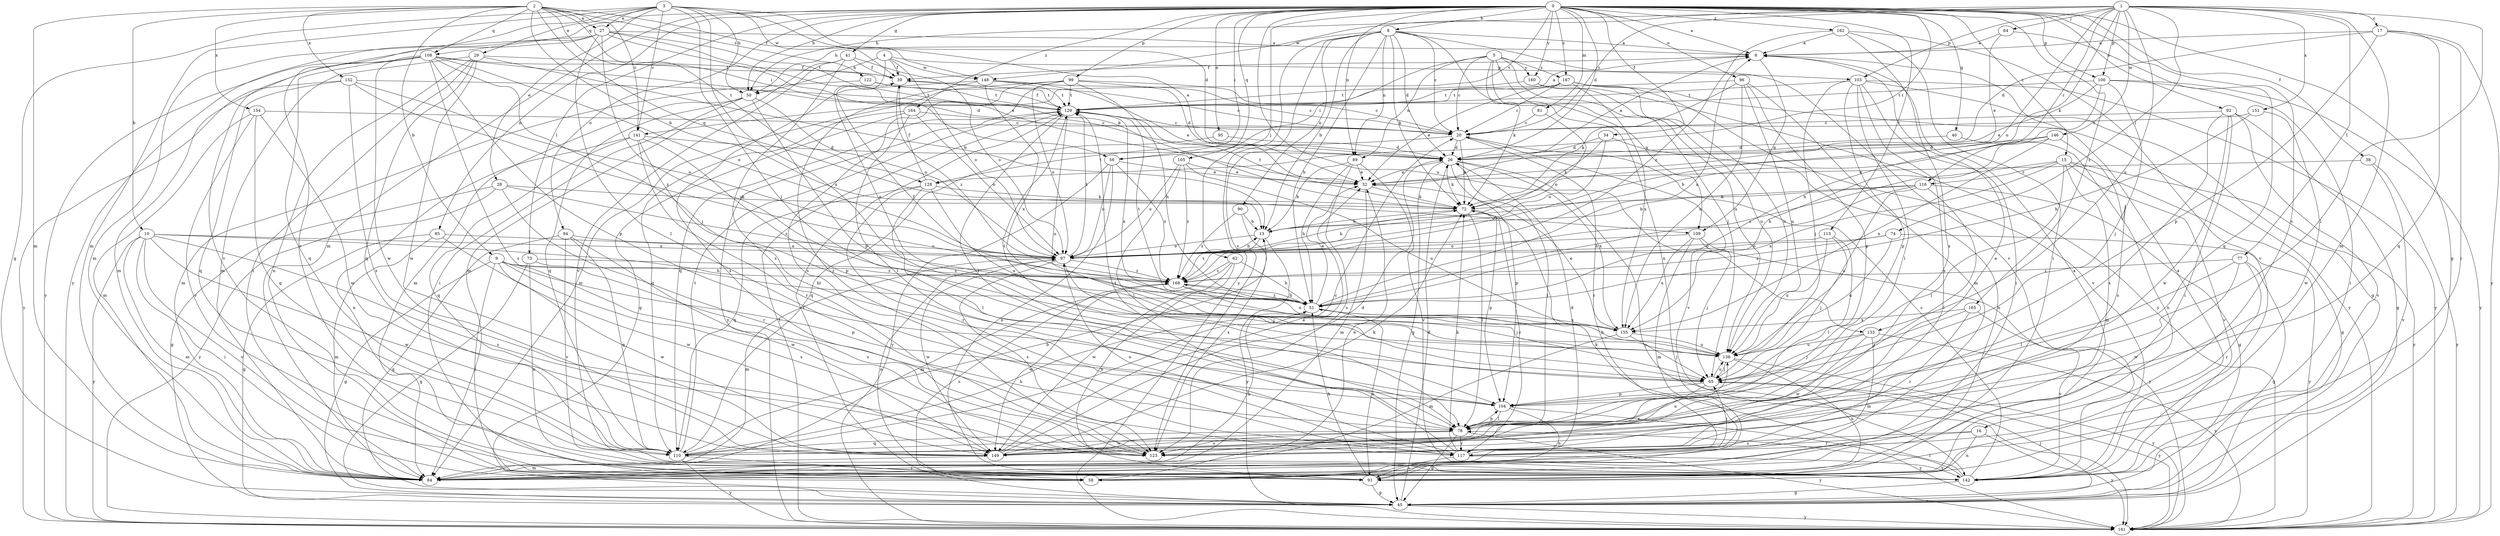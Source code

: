 strict digraph  {
0;
1;
2;
3;
4;
5;
6;
8;
9;
10;
13;
15;
16;
17;
20;
26;
27;
28;
29;
32;
34;
38;
39;
40;
41;
45;
50;
51;
56;
58;
62;
64;
65;
72;
73;
74;
77;
78;
81;
84;
85;
89;
90;
91;
92;
94;
95;
96;
97;
99;
100;
103;
104;
105;
108;
109;
110;
113;
116;
117;
122;
123;
128;
129;
133;
136;
141;
142;
146;
148;
149;
151;
152;
154;
155;
160;
161;
162;
164;
165;
167;
168;
0 -> 6  [label=a];
0 -> 8  [label=b];
0 -> 15  [label=c];
0 -> 16  [label=c];
0 -> 26  [label=d];
0 -> 34  [label=f];
0 -> 38  [label=f];
0 -> 40  [label=g];
0 -> 41  [label=g];
0 -> 45  [label=g];
0 -> 50  [label=h];
0 -> 56  [label=i];
0 -> 62  [label=j];
0 -> 73  [label=l];
0 -> 81  [label=m];
0 -> 84  [label=m];
0 -> 85  [label=n];
0 -> 89  [label=n];
0 -> 92  [label=o];
0 -> 94  [label=o];
0 -> 95  [label=o];
0 -> 96  [label=o];
0 -> 99  [label=p];
0 -> 100  [label=p];
0 -> 105  [label=q];
0 -> 108  [label=q];
0 -> 113  [label=r];
0 -> 128  [label=t];
0 -> 133  [label=u];
0 -> 141  [label=v];
0 -> 160  [label=y];
0 -> 162  [label=z];
0 -> 164  [label=z];
0 -> 165  [label=z];
0 -> 167  [label=z];
1 -> 17  [label=c];
1 -> 20  [label=c];
1 -> 50  [label=h];
1 -> 64  [label=j];
1 -> 72  [label=k];
1 -> 74  [label=l];
1 -> 77  [label=l];
1 -> 78  [label=l];
1 -> 84  [label=m];
1 -> 97  [label=o];
1 -> 100  [label=p];
1 -> 103  [label=p];
1 -> 116  [label=r];
1 -> 133  [label=u];
1 -> 146  [label=w];
1 -> 148  [label=w];
1 -> 151  [label=x];
2 -> 9  [label=b];
2 -> 10  [label=b];
2 -> 13  [label=b];
2 -> 27  [label=e];
2 -> 39  [label=f];
2 -> 56  [label=i];
2 -> 84  [label=m];
2 -> 108  [label=q];
2 -> 109  [label=q];
2 -> 122  [label=s];
2 -> 128  [label=t];
2 -> 141  [label=v];
2 -> 152  [label=x];
2 -> 154  [label=x];
3 -> 26  [label=d];
3 -> 27  [label=e];
3 -> 28  [label=e];
3 -> 29  [label=e];
3 -> 32  [label=e];
3 -> 45  [label=g];
3 -> 50  [label=h];
3 -> 65  [label=j];
3 -> 84  [label=m];
3 -> 136  [label=u];
3 -> 141  [label=v];
3 -> 142  [label=v];
3 -> 148  [label=w];
4 -> 39  [label=f];
4 -> 50  [label=h];
4 -> 97  [label=o];
4 -> 103  [label=p];
4 -> 148  [label=w];
4 -> 155  [label=x];
5 -> 20  [label=c];
5 -> 56  [label=i];
5 -> 65  [label=j];
5 -> 72  [label=k];
5 -> 89  [label=n];
5 -> 109  [label=q];
5 -> 136  [label=u];
5 -> 160  [label=y];
5 -> 167  [label=z];
6 -> 39  [label=f];
6 -> 109  [label=q];
8 -> 6  [label=a];
8 -> 13  [label=b];
8 -> 20  [label=c];
8 -> 26  [label=d];
8 -> 50  [label=h];
8 -> 51  [label=h];
8 -> 72  [label=k];
8 -> 89  [label=n];
8 -> 90  [label=n];
8 -> 91  [label=n];
8 -> 123  [label=s];
8 -> 142  [label=v];
8 -> 161  [label=y];
9 -> 45  [label=g];
9 -> 51  [label=h];
9 -> 58  [label=i];
9 -> 104  [label=p];
9 -> 123  [label=s];
9 -> 149  [label=w];
9 -> 168  [label=z];
10 -> 51  [label=h];
10 -> 58  [label=i];
10 -> 84  [label=m];
10 -> 97  [label=o];
10 -> 123  [label=s];
10 -> 142  [label=v];
10 -> 149  [label=w];
10 -> 161  [label=y];
13 -> 97  [label=o];
13 -> 161  [label=y];
13 -> 168  [label=z];
15 -> 45  [label=g];
15 -> 78  [label=l];
15 -> 84  [label=m];
15 -> 116  [label=r];
15 -> 142  [label=v];
15 -> 155  [label=x];
15 -> 161  [label=y];
15 -> 168  [label=z];
16 -> 91  [label=n];
16 -> 117  [label=r];
16 -> 123  [label=s];
16 -> 161  [label=y];
17 -> 6  [label=a];
17 -> 26  [label=d];
17 -> 58  [label=i];
17 -> 104  [label=p];
17 -> 110  [label=q];
17 -> 161  [label=y];
20 -> 26  [label=d];
20 -> 72  [label=k];
20 -> 117  [label=r];
20 -> 128  [label=t];
20 -> 142  [label=v];
26 -> 6  [label=a];
26 -> 32  [label=e];
26 -> 45  [label=g];
26 -> 72  [label=k];
26 -> 78  [label=l];
26 -> 104  [label=p];
26 -> 155  [label=x];
26 -> 161  [label=y];
27 -> 6  [label=a];
27 -> 32  [label=e];
27 -> 72  [label=k];
27 -> 78  [label=l];
27 -> 84  [label=m];
27 -> 129  [label=t];
27 -> 136  [label=u];
27 -> 142  [label=v];
27 -> 161  [label=y];
28 -> 45  [label=g];
28 -> 72  [label=k];
28 -> 117  [label=r];
28 -> 161  [label=y];
28 -> 168  [label=z];
29 -> 13  [label=b];
29 -> 39  [label=f];
29 -> 58  [label=i];
29 -> 84  [label=m];
29 -> 91  [label=n];
29 -> 110  [label=q];
29 -> 149  [label=w];
32 -> 72  [label=k];
32 -> 84  [label=m];
34 -> 26  [label=d];
34 -> 72  [label=k];
34 -> 91  [label=n];
34 -> 97  [label=o];
38 -> 32  [label=e];
38 -> 142  [label=v];
38 -> 161  [label=y];
39 -> 129  [label=t];
39 -> 168  [label=z];
40 -> 26  [label=d];
40 -> 91  [label=n];
41 -> 39  [label=f];
41 -> 84  [label=m];
41 -> 97  [label=o];
41 -> 123  [label=s];
41 -> 142  [label=v];
45 -> 26  [label=d];
45 -> 65  [label=j];
45 -> 129  [label=t];
45 -> 161  [label=y];
50 -> 58  [label=i];
50 -> 84  [label=m];
50 -> 97  [label=o];
50 -> 104  [label=p];
50 -> 110  [label=q];
51 -> 6  [label=a];
51 -> 32  [label=e];
51 -> 39  [label=f];
51 -> 91  [label=n];
51 -> 129  [label=t];
51 -> 155  [label=x];
51 -> 168  [label=z];
56 -> 32  [label=e];
56 -> 91  [label=n];
56 -> 97  [label=o];
56 -> 161  [label=y];
56 -> 168  [label=z];
58 -> 32  [label=e];
58 -> 168  [label=z];
62 -> 51  [label=h];
62 -> 84  [label=m];
62 -> 91  [label=n];
62 -> 149  [label=w];
62 -> 168  [label=z];
64 -> 6  [label=a];
64 -> 32  [label=e];
64 -> 110  [label=q];
65 -> 104  [label=p];
65 -> 123  [label=s];
65 -> 129  [label=t];
65 -> 136  [label=u];
65 -> 161  [label=y];
72 -> 13  [label=b];
72 -> 78  [label=l];
72 -> 104  [label=p];
72 -> 117  [label=r];
72 -> 129  [label=t];
73 -> 45  [label=g];
73 -> 91  [label=n];
73 -> 123  [label=s];
73 -> 168  [label=z];
74 -> 97  [label=o];
74 -> 136  [label=u];
74 -> 161  [label=y];
74 -> 168  [label=z];
77 -> 45  [label=g];
77 -> 78  [label=l];
77 -> 117  [label=r];
77 -> 149  [label=w];
77 -> 168  [label=z];
78 -> 45  [label=g];
78 -> 104  [label=p];
78 -> 110  [label=q];
78 -> 117  [label=r];
78 -> 123  [label=s];
78 -> 149  [label=w];
78 -> 161  [label=y];
81 -> 20  [label=c];
81 -> 97  [label=o];
84 -> 51  [label=h];
85 -> 45  [label=g];
85 -> 84  [label=m];
85 -> 97  [label=o];
85 -> 149  [label=w];
89 -> 13  [label=b];
89 -> 32  [label=e];
89 -> 51  [label=h];
89 -> 123  [label=s];
89 -> 142  [label=v];
90 -> 13  [label=b];
90 -> 123  [label=s];
90 -> 168  [label=z];
91 -> 6  [label=a];
91 -> 45  [label=g];
91 -> 51  [label=h];
91 -> 97  [label=o];
92 -> 20  [label=c];
92 -> 45  [label=g];
92 -> 58  [label=i];
92 -> 123  [label=s];
92 -> 142  [label=v];
92 -> 149  [label=w];
94 -> 45  [label=g];
94 -> 97  [label=o];
94 -> 110  [label=q];
94 -> 142  [label=v];
94 -> 149  [label=w];
95 -> 26  [label=d];
95 -> 110  [label=q];
96 -> 72  [label=k];
96 -> 84  [label=m];
96 -> 104  [label=p];
96 -> 129  [label=t];
96 -> 136  [label=u];
96 -> 155  [label=x];
97 -> 13  [label=b];
97 -> 65  [label=j];
97 -> 72  [label=k];
97 -> 84  [label=m];
97 -> 123  [label=s];
97 -> 129  [label=t];
97 -> 149  [label=w];
97 -> 168  [label=z];
99 -> 20  [label=c];
99 -> 26  [label=d];
99 -> 51  [label=h];
99 -> 84  [label=m];
99 -> 97  [label=o];
99 -> 110  [label=q];
99 -> 123  [label=s];
99 -> 129  [label=t];
100 -> 32  [label=e];
100 -> 51  [label=h];
100 -> 58  [label=i];
100 -> 65  [label=j];
100 -> 129  [label=t];
100 -> 161  [label=y];
103 -> 45  [label=g];
103 -> 58  [label=i];
103 -> 65  [label=j];
103 -> 78  [label=l];
103 -> 104  [label=p];
103 -> 123  [label=s];
103 -> 129  [label=t];
103 -> 161  [label=y];
104 -> 78  [label=l];
104 -> 91  [label=n];
104 -> 161  [label=y];
105 -> 32  [label=e];
105 -> 78  [label=l];
105 -> 97  [label=o];
105 -> 136  [label=u];
105 -> 168  [label=z];
108 -> 26  [label=d];
108 -> 39  [label=f];
108 -> 65  [label=j];
108 -> 84  [label=m];
108 -> 97  [label=o];
108 -> 104  [label=p];
108 -> 110  [label=q];
108 -> 123  [label=s];
108 -> 149  [label=w];
108 -> 161  [label=y];
109 -> 65  [label=j];
109 -> 84  [label=m];
109 -> 97  [label=o];
109 -> 155  [label=x];
109 -> 161  [label=y];
110 -> 13  [label=b];
110 -> 20  [label=c];
110 -> 51  [label=h];
110 -> 58  [label=i];
110 -> 129  [label=t];
110 -> 136  [label=u];
110 -> 161  [label=y];
113 -> 65  [label=j];
113 -> 78  [label=l];
113 -> 97  [label=o];
113 -> 136  [label=u];
116 -> 13  [label=b];
116 -> 45  [label=g];
116 -> 51  [label=h];
116 -> 72  [label=k];
116 -> 78  [label=l];
116 -> 136  [label=u];
117 -> 26  [label=d];
117 -> 65  [label=j];
117 -> 72  [label=k];
117 -> 91  [label=n];
117 -> 97  [label=o];
117 -> 129  [label=t];
117 -> 142  [label=v];
122 -> 20  [label=c];
122 -> 84  [label=m];
122 -> 129  [label=t];
128 -> 39  [label=f];
128 -> 72  [label=k];
128 -> 78  [label=l];
128 -> 110  [label=q];
128 -> 117  [label=r];
128 -> 136  [label=u];
129 -> 6  [label=a];
129 -> 20  [label=c];
129 -> 39  [label=f];
129 -> 78  [label=l];
129 -> 136  [label=u];
129 -> 155  [label=x];
129 -> 161  [label=y];
133 -> 65  [label=j];
133 -> 84  [label=m];
133 -> 136  [label=u];
133 -> 149  [label=w];
133 -> 161  [label=y];
136 -> 51  [label=h];
136 -> 65  [label=j];
136 -> 91  [label=n];
136 -> 161  [label=y];
141 -> 26  [label=d];
141 -> 78  [label=l];
141 -> 91  [label=n];
141 -> 104  [label=p];
141 -> 110  [label=q];
141 -> 117  [label=r];
142 -> 6  [label=a];
142 -> 20  [label=c];
142 -> 45  [label=g];
142 -> 72  [label=k];
142 -> 78  [label=l];
146 -> 13  [label=b];
146 -> 26  [label=d];
146 -> 51  [label=h];
146 -> 123  [label=s];
146 -> 155  [label=x];
148 -> 20  [label=c];
148 -> 32  [label=e];
148 -> 117  [label=r];
148 -> 123  [label=s];
148 -> 129  [label=t];
148 -> 155  [label=x];
149 -> 6  [label=a];
149 -> 26  [label=d];
149 -> 32  [label=e];
149 -> 72  [label=k];
149 -> 84  [label=m];
151 -> 20  [label=c];
151 -> 51  [label=h];
151 -> 149  [label=w];
152 -> 97  [label=o];
152 -> 110  [label=q];
152 -> 123  [label=s];
152 -> 129  [label=t];
152 -> 161  [label=y];
152 -> 168  [label=z];
154 -> 20  [label=c];
154 -> 84  [label=m];
154 -> 110  [label=q];
154 -> 142  [label=v];
154 -> 149  [label=w];
155 -> 32  [label=e];
155 -> 65  [label=j];
155 -> 84  [label=m];
155 -> 136  [label=u];
160 -> 129  [label=t];
160 -> 136  [label=u];
160 -> 161  [label=y];
161 -> 129  [label=t];
162 -> 6  [label=a];
162 -> 58  [label=i];
162 -> 123  [label=s];
162 -> 142  [label=v];
162 -> 168  [label=z];
164 -> 20  [label=c];
164 -> 45  [label=g];
164 -> 78  [label=l];
164 -> 97  [label=o];
164 -> 110  [label=q];
165 -> 65  [label=j];
165 -> 117  [label=r];
165 -> 142  [label=v];
165 -> 155  [label=x];
167 -> 20  [label=c];
167 -> 32  [label=e];
167 -> 129  [label=t];
167 -> 136  [label=u];
167 -> 142  [label=v];
167 -> 155  [label=x];
167 -> 161  [label=y];
168 -> 51  [label=h];
168 -> 65  [label=j];
168 -> 149  [label=w];
168 -> 155  [label=x];
}
